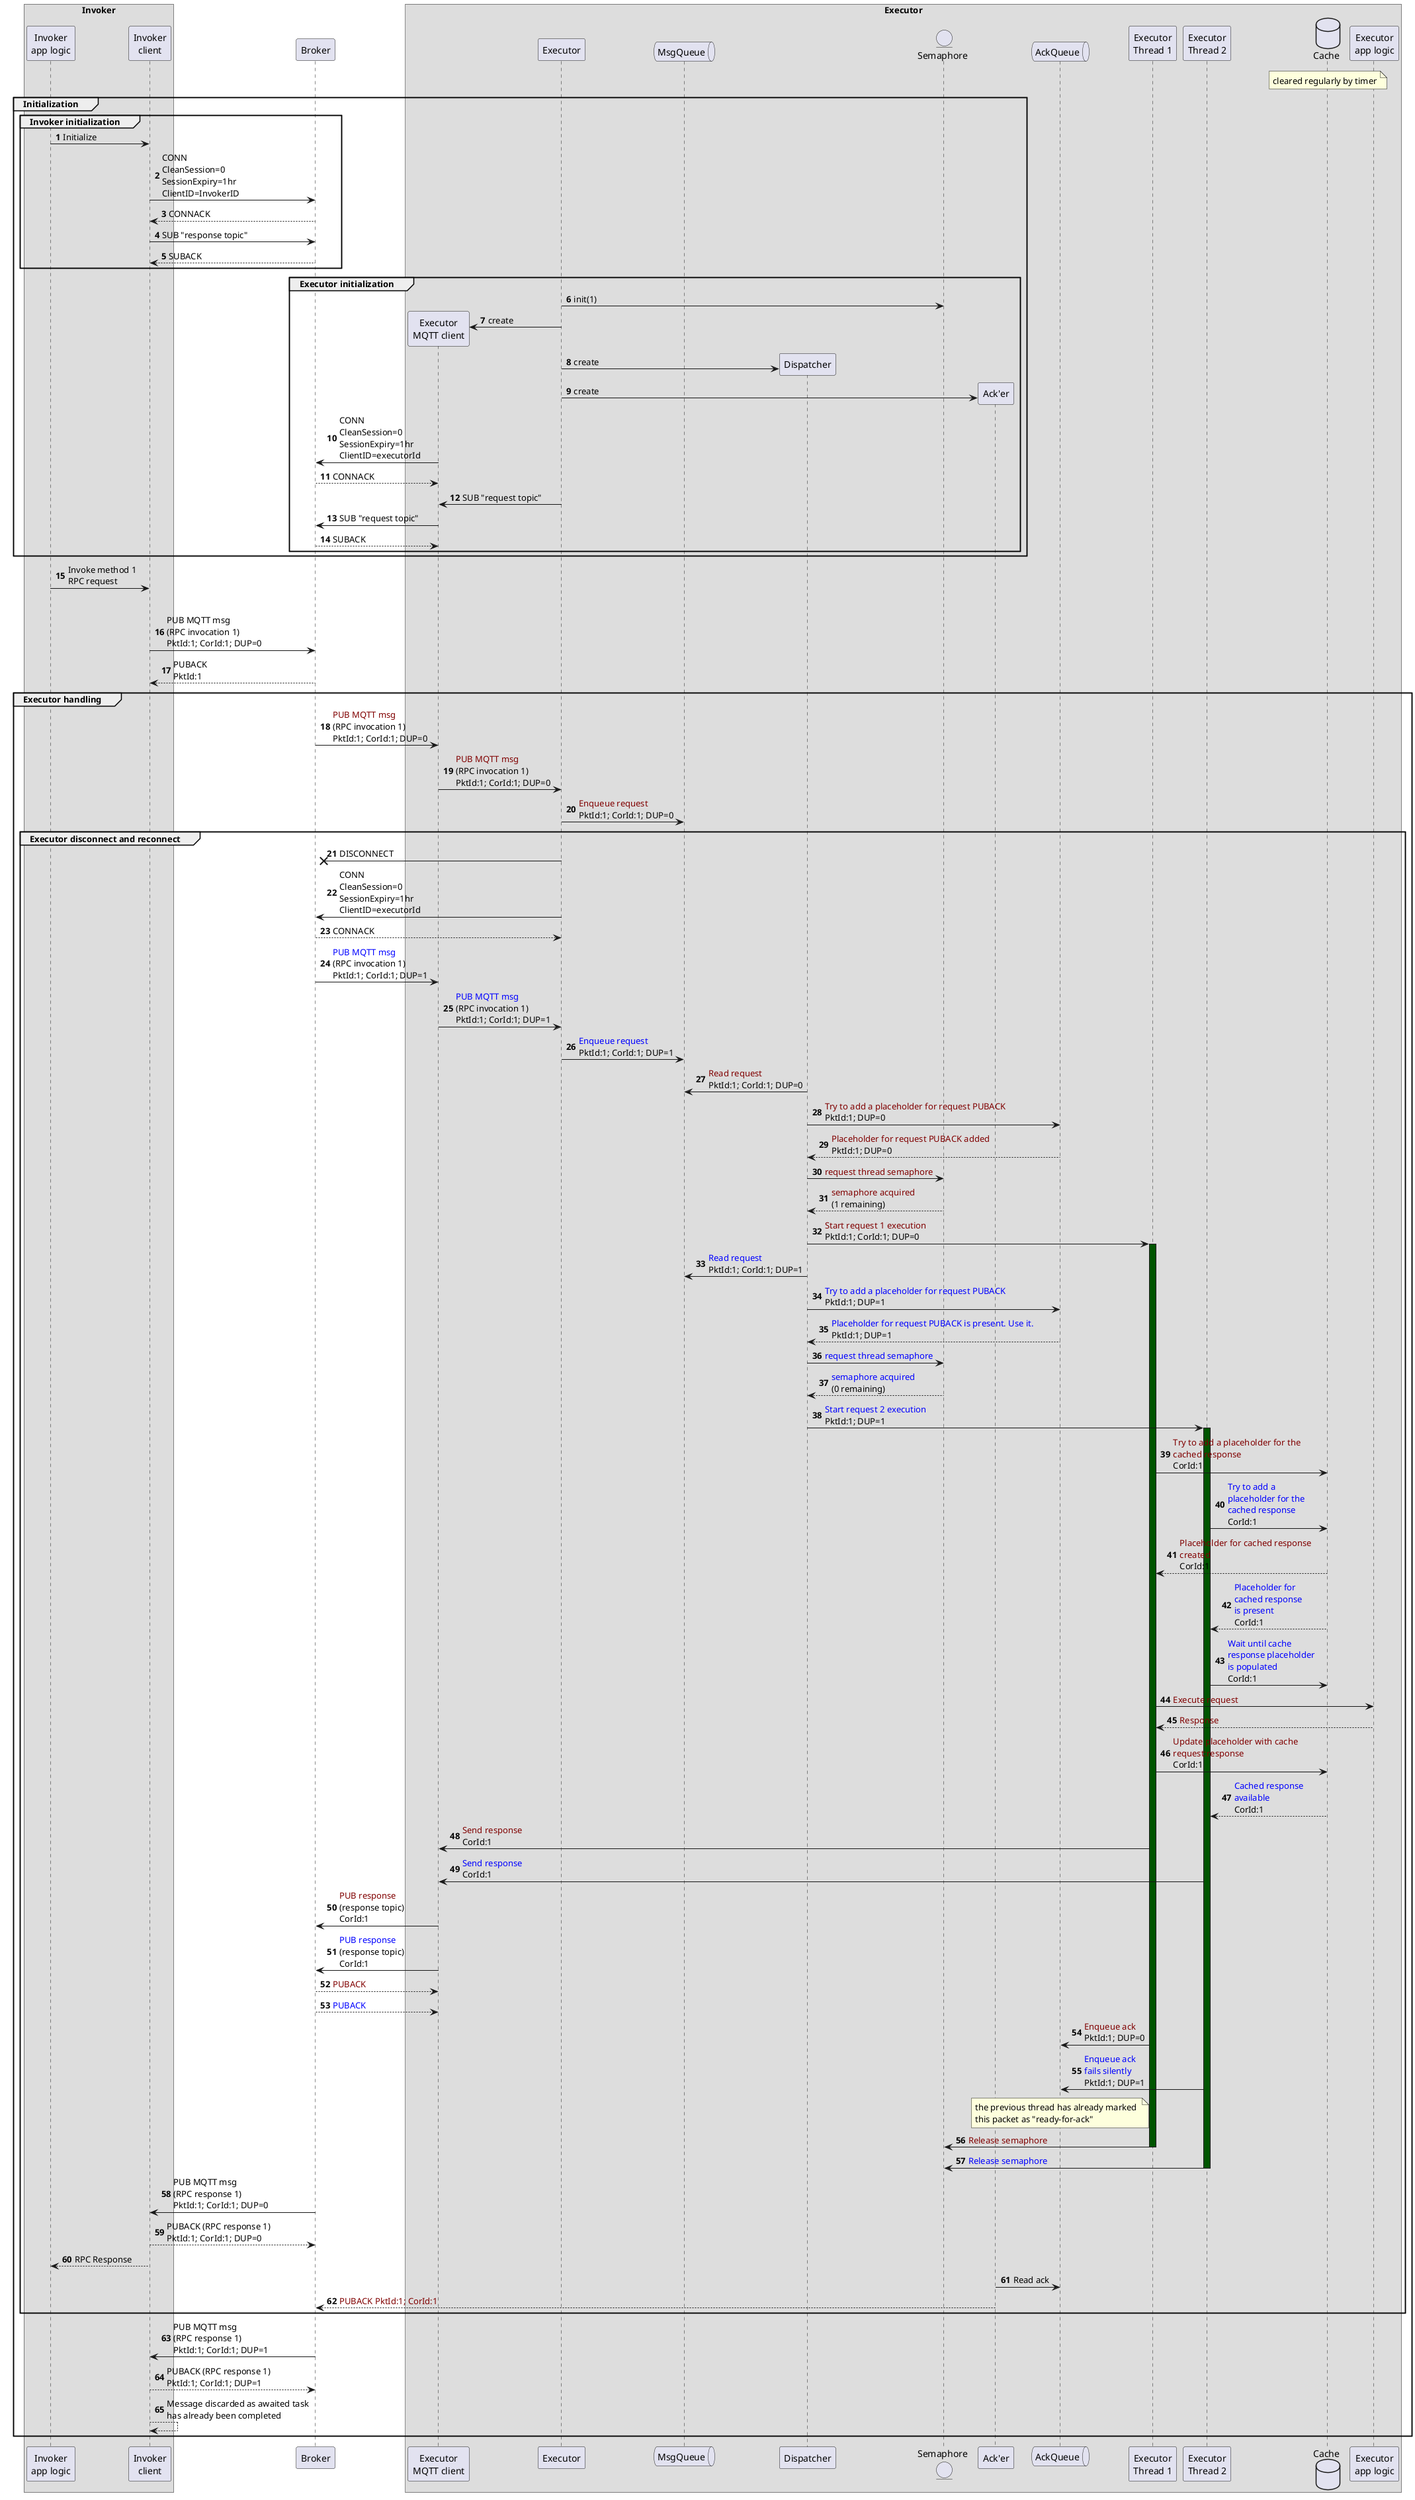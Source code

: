 @startuml 
box Invoker
participant "Invoker\napp logic" as ial
participant "Invoker\nclient" as i
end box

participant "Broker" as b

box Executor
participant "Executor\nMQTT client" as emc
participant "Executor" as e
queue "MsgQueue" as q
participant "Dispatcher" as d
entity "Semaphore" as sem
participant "Ack'er" as acker
queue "AckQueue" as ack
participant "Executor\nThread 1" as t1
participant "Executor\nThread 2" as t2

database "Cache" as c
note over c: cleared regularly by timer
participant "Executor\napp logic" as al
end box
autonumber 

group Initialization
group Invoker initialization
ial -> i : Initialize
i -> b : CONN\nCleanSession=0\nSessionExpiry=1hr\nClientID=InvokerID
b --> i : CONNACK
i -> b : SUB "response topic"
b --> i : SUBACK
end
group Executor initialization
e -> sem : init(1)
create emc
e -> emc : create
create d
e -> d : create
create acker
e -> acker : create
emc -> b : CONN\nCleanSession=0\nSessionExpiry=1hr\nClientID=executorId
b --> emc : CONNACK
e -> emc : SUB "request topic"
emc -> b : SUB "request topic"
b --> emc : SUBACK
end
end

ial -> i :  Invoke method 1 \nRPC request
group Handle executor disconnect

i -> b : PUB MQTT msg\n(RPC invocation 1)\nPktId:1; CorId:1; DUP=0
b --> i : PUBACK\nPktId:1

group Executor handling
b -> emc : <font color=maroon>PUB MQTT msg\n(RPC invocation 1)\nPktId:1; CorId:1; DUP=0
emc -> e : <font color=maroon>PUB MQTT msg\n(RPC invocation 1)\nPktId:1; CorId:1; DUP=0
e -> q : <font color=maroon>Enqueue request \nPktId:1; CorId:1; DUP=0

group Executor disconnect and reconnect
e -x b : DISCONNECT

e -> b : CONN\nCleanSession=0\nSessionExpiry=1hr\nClientID=executorId
b --> e : CONNACK

b -> emc : <font color=blue>PUB MQTT msg\n(RPC invocation 1)\nPktId:1; CorId:1; DUP=1
emc -> e : <font color=blue>PUB MQTT msg\n(RPC invocation 1)\nPktId:1; CorId:1; DUP=1
e -> q : <font color=blue>Enqueue request \nPktId:1; CorId:1; DUP=1

d -> q : <font color=maroon>Read request \nPktId:1; CorId:1; DUP=0

d -> ack : <font color=maroon>Try to add a placeholder for request PUBACK \nPktId:1; DUP=0
ack --> d : <font color=maroon>Placeholder for request PUBACK added \nPktId:1; DUP=0
d -> sem : <font color=maroon>request thread semaphore
sem --> d : <font color=maroon>semaphore acquired\n(1 remaining)
d -> t1 ++ #005500 : <font color=maroon>Start request 1 execution \nPktId:1; CorId:1; DUP=0

d -> q : <font color=blue>Read request \nPktId:1; CorId:1; DUP=1
d -> ack : <font color=blue>Try to add a placeholder for request PUBACK \nPktId:1; DUP=1
ack --> d : <font color=blue>Placeholder for request PUBACK is present. Use it. \nPktId:1; DUP=1
d -> sem : <font color=blue>request thread semaphore
sem --> d : <font color=blue>semaphore acquired\n(0 remaining)
d -> t2 ++ #005500 : <font color=blue>Start request 2 execution \nPktId:1; DUP=1

t1 -> c : <font color=maroon>Try to add a placeholder for the \n<font color=maroon>cached response \nCorId:1
t2 -> c : <font color=blue>Try to add a \n<font color=blue>placeholder for the \n<font color=blue>cached response \nCorId:1

c --> t1 : <font color=maroon>Placeholder for cached response \n<font color=maroon>created \nCorId:1
c --> t2 : <font color=blue>Placeholder for \n<font color=blue>cached response \n<font color=blue>is present \nCorId:1
t2 -> c : <font color=blue>Wait until cache \n<font color=blue>response placeholder \n<font color=blue>is populated \nCorId:1

t1 -> al : <font color=maroon>Execute request
al --> t1 : <font color=maroon>Response
t1 -> c : <font color=maroon>Update placeholder with cache \n<font color=maroon>request:response \nCorId:1
c --> t2 : <font color=blue>Cached response \n<font color=blue>available \nCorId:1

t1 -> emc : <font color=maroon>Send response \nCorId:1
t2 -> emc : <font color=blue>Send response \nCorId:1

emc -> b : <font color=maroon>PUB response \n(response topic) \nCorId:1
emc -> b : <font color=blue>PUB response\n(response topic) \nCorId:1

b --> emc : <font color=maroon>PUBACK
b --> emc : <font color=blue>PUBACK
t1 -> ack : <font color=maroon>Enqueue ack \nPktId:1; DUP=0
t2 -> ack : <font color=blue>Enqueue ack \n<font color=blue>fails silently\nPktId:1; DUP=1
note over ack : the previous thread has already marked \nthis packet as "ready-for-ack"

t1 -> sem -- : <font color=maroon>Release semaphore
t2 -> sem -- : <font color=blue>Release semaphore

b -> i: PUB MQTT msg\n(RPC response 1)\nPktId:1; CorId:1; DUP=0
i --> b : PUBACK (RPC response 1)\nPktId:1; CorId:1; DUP=0
i --> ial : RPC Response

acker -> ack : Read ack
acker --> b : <font color=maroon>PUBACK PktId:1; CorId:1
end

b -> i: PUB MQTT msg\n(RPC response 1)\nPktId:1; CorId:1; DUP=1
i --> b : PUBACK (RPC response 1)\nPktId:1; CorId:1; DUP=1
i --> i : Message discarded as awaited task \nhas already been completed
end

@enduml